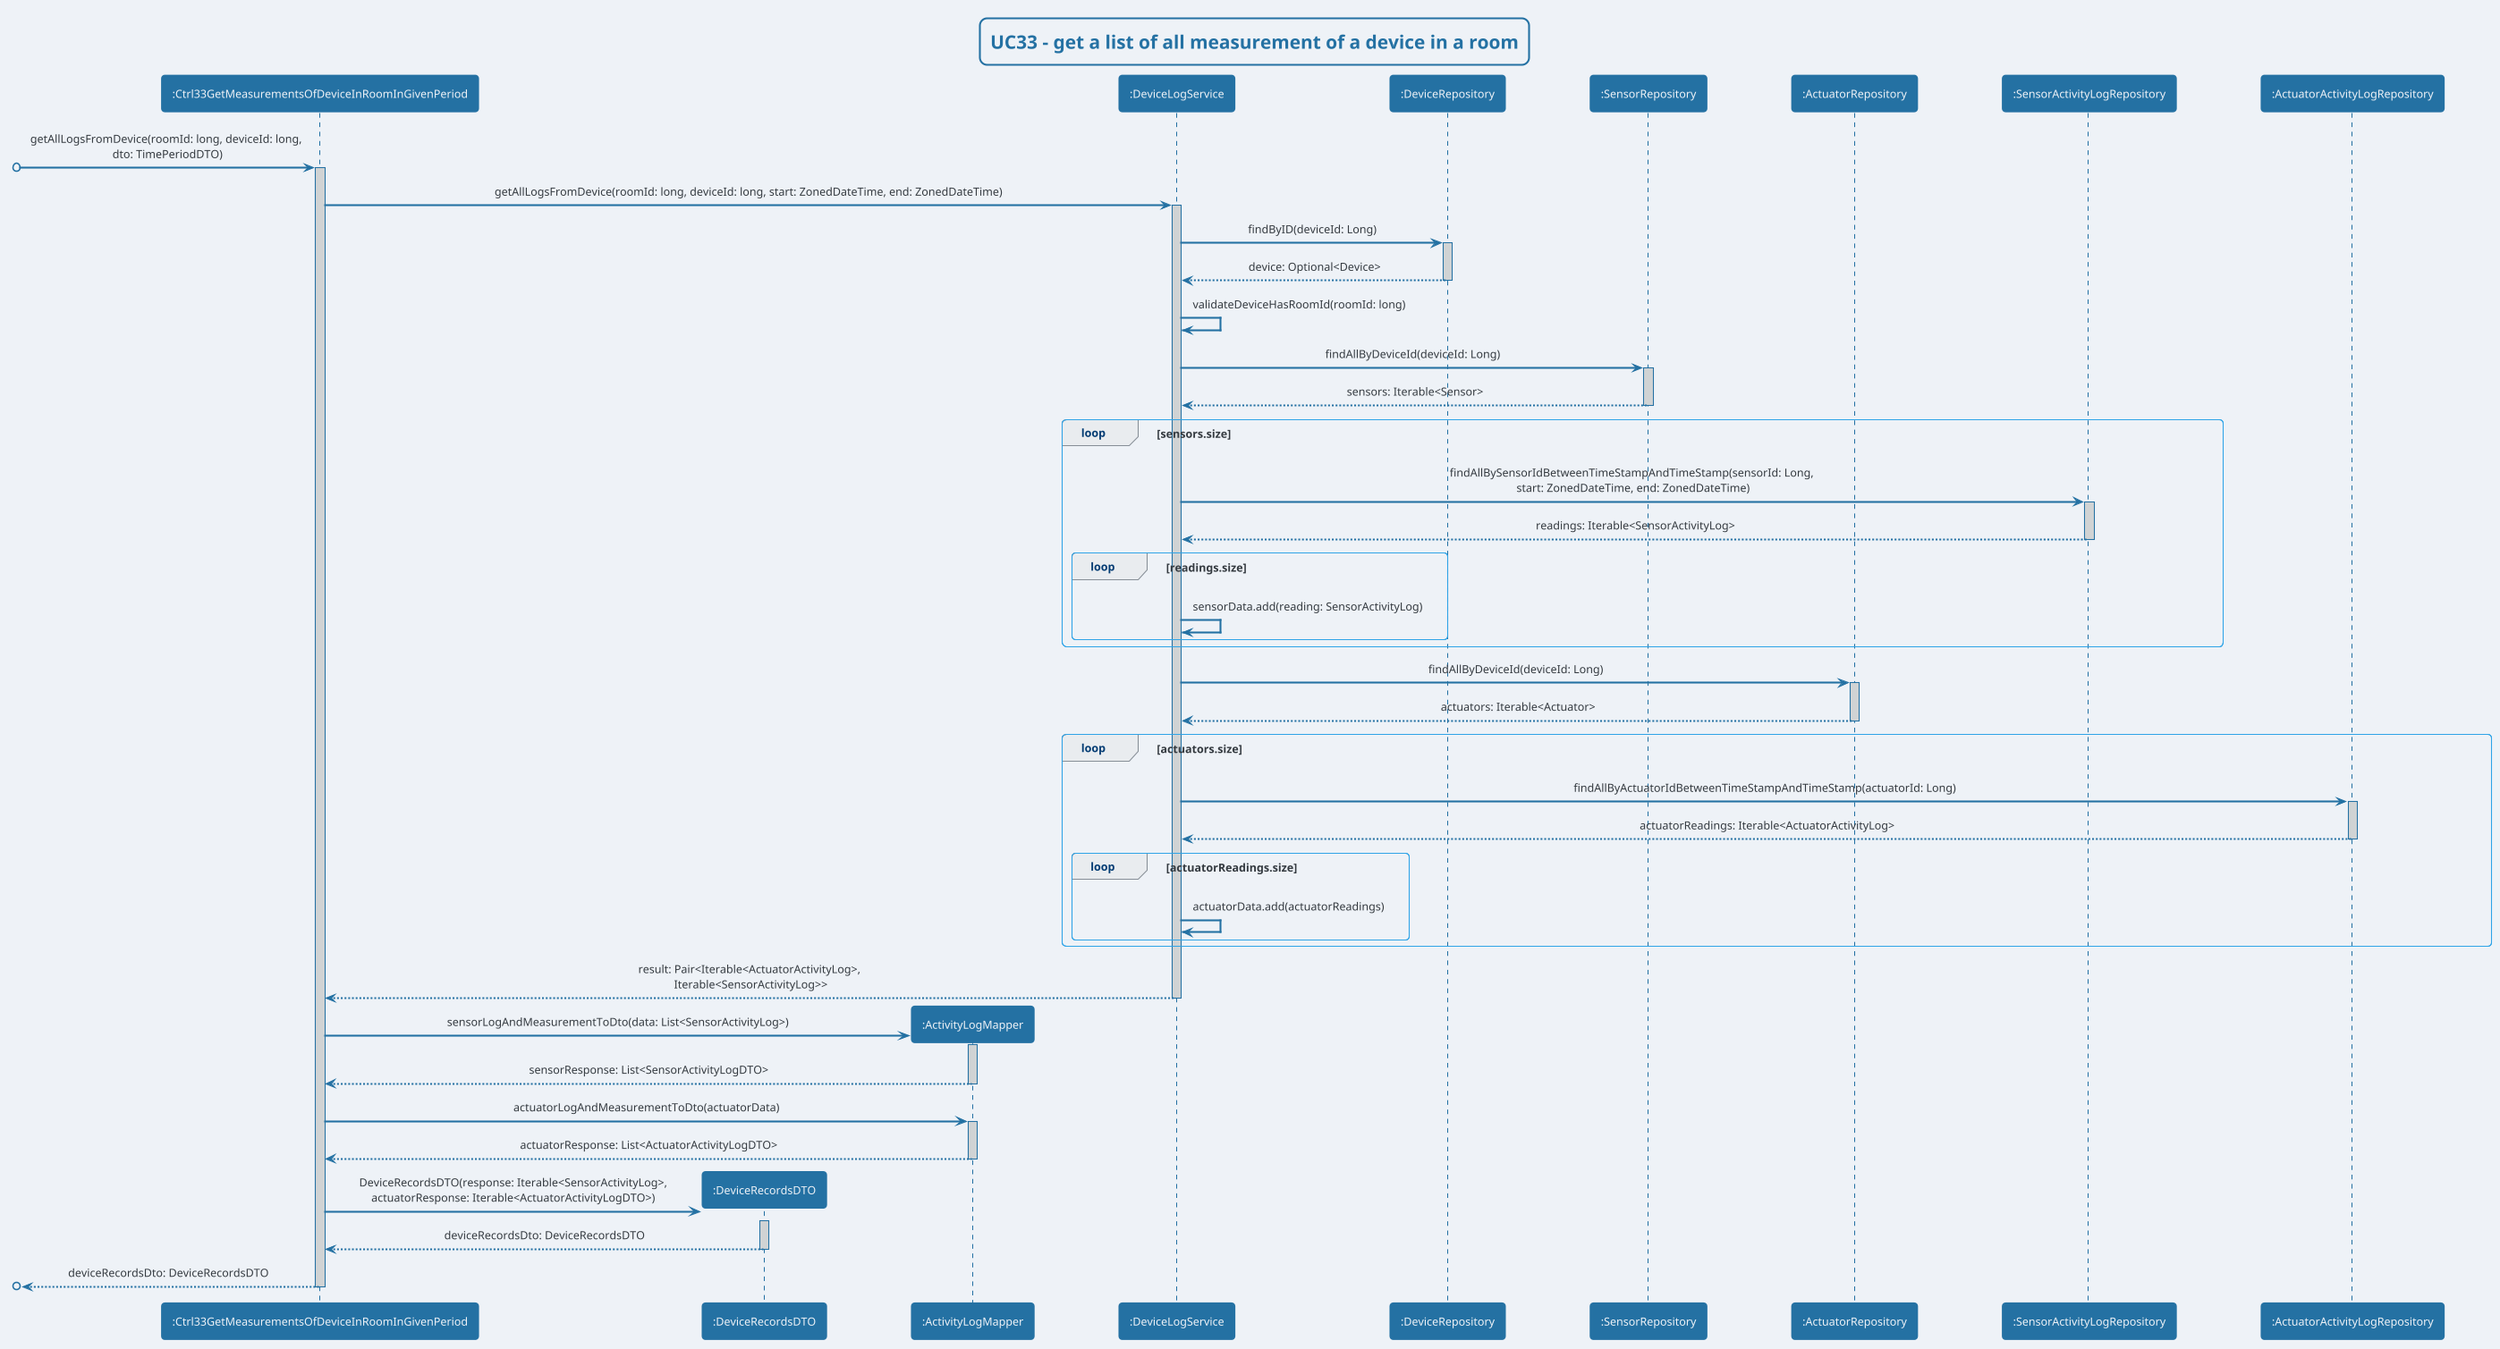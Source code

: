 @startuml
!theme cerulean-outline

skinparam backgroundColor #EEF2F7
skinparam titleBorderRoundCorner 15
skinparam titleBorderThickness 2
skinparam titleBorderColor #2471A3
skinparam titleFontColor #2471A3
skinparam sequenceArrowThickness 2
skinparam defaultTextAlignment center
skinparam sequenceParticipantBorderThickness 2
skinparam sequenceParticipantFontColor #EEF2F7
skinparam sequenceLifeLineBorderColor #2471A3
skinparam sequenceLifeLineBorderThickness 1.5
skinparam sequenceParticipantBackgroundColor #2471A3
skinparam sequenceParticipantBorderColor #2471A3
skinparam CollectionsBorderColor #000000
skinparam CollectionsBackgroundColor #2471A3
skinparam CollectionsFontColor #EEF2F7
skinparam ArrowColor #2471A3
skinparam ArrowThickness 2
skinparam sequenceLifeLineBackgroundColor #D0D3D4

title UC33 - get a list of all measurement of a device in a room

participant ":Ctrl33GetMeasurementsOfDeviceInRoomInGivenPeriod" as C
participant ":DeviceRecordsDTO" as DeviceRecordsDTO
participant ":ActivityLogMapper" as ActivityLogMapper
participant ":DeviceLogService" as DeviceLogService
participant ":DeviceRepository" as DeviceRepository
participant ":SensorRepository" as SensorRepository
participant ":ActuatorRepository" as ActuatorRepository
participant ":SensorActivityLogRepository" as SensorActivityLogRepository
participant ":ActuatorActivityLogRepository" as ActuatorActivityLogRepository


[o-> C : getAllLogsFromDevice(roomId: long, deviceId: long,\n dto: TimePeriodDTO)
activate C
C -> DeviceLogService: getAllLogsFromDevice(roomId: long, deviceId: long, start: ZonedDateTime, end: ZonedDateTime)

activate DeviceLogService
DeviceLogService -> DeviceRepository: findByID(deviceId: Long)
activate DeviceRepository
DeviceRepository --> DeviceLogService: device: Optional<Device>
deactivate DeviceRepository
DeviceLogService -> DeviceLogService: validateDeviceHasRoomId(roomId: long)

DeviceLogService -> SensorRepository: findAllByDeviceId(deviceId: Long)
activate SensorRepository
SensorRepository --> DeviceLogService: sensors: Iterable<Sensor>
deactivate SensorRepository

loop sensors.size
DeviceLogService -> SensorActivityLogRepository: findAllBySensorIdBetweenTimeStampAndTimeStamp(sensorId: Long, \nstart: ZonedDateTime, end: ZonedDateTime)
activate SensorActivityLogRepository
'SELECT * FROM activityLogs WHERE sensorId = :sensorId AND timeStamp BETWEEN :start AND :end;
SensorActivityLogRepository --> DeviceLogService: readings: Iterable<SensorActivityLog>
deactivate SensorActivityLogRepository

loop readings.size
DeviceLogService -> DeviceLogService: sensorData.add(reading: SensorActivityLog)
end

end

'DeviceLogService -> ActivityLogMapper**: sensorLogAndMeasurementToDto(data: List<SensorActivityLog>)
'activate ActivityLogMapper
'ActivityLogMapper --> DeviceLogService: sensorResponse: List<SensorActivityLogDTO>
'deactivate ActivityLogMapper

DeviceLogService -> ActuatorRepository: findAllByDeviceId(deviceId: Long)
activate ActuatorRepository
ActuatorRepository --> DeviceLogService: actuators: Iterable<Actuator>
deactivate ActuatorRepository

loop actuators.size
DeviceLogService -> ActuatorActivityLogRepository: findAllByActuatorIdBetweenTimeStampAndTimeStamp(actuatorId: Long)
activate ActuatorActivityLogRepository
ActuatorActivityLogRepository --> DeviceLogService: actuatorReadings: Iterable<ActuatorActivityLog>
deactivate ActuatorActivityLogRepository

loop actuatorReadings.size
DeviceLogService -> DeviceLogService: actuatorData.add(actuatorReadings)
end

end

'DeviceLogService -> ActivityLogMapper: actuatorLogAndMeasurementToDto(actuatorData)
'activate ActivityLogMapper
'ActivityLogMapper --> DeviceLogService: actuatorResponse: List<ActuatorActivityLogDTO>
'deactivate ActivityLogMapper

'DeviceLogService -> DeviceRecordsDTO**: DeviceRecordsDTO(response: List<SensorActivityLog>,\nactuatorResponse: List<ActuatorActivityLogDTO>)
'activate DeviceRecordsDTO
'DeviceRecordsDTO --> DeviceLogService: deviceRecordsDto: DeviceRecordsDTO
'deactivate DeviceRecordsDTO

DeviceLogService --> C: result: Pair<Iterable<ActuatorActivityLog>, \nIterable<SensorActivityLog>>
deactivate DeviceLogService

C -> ActivityLogMapper**: sensorLogAndMeasurementToDto(data: List<SensorActivityLog>)
activate ActivityLogMapper
ActivityLogMapper --> C: sensorResponse: List<SensorActivityLogDTO>
deactivate ActivityLogMapper

C -> ActivityLogMapper: actuatorLogAndMeasurementToDto(actuatorData)
activate ActivityLogMapper
ActivityLogMapper --> C: actuatorResponse: List<ActuatorActivityLogDTO>
deactivate ActivityLogMapper

C -> DeviceRecordsDTO**: DeviceRecordsDTO(response: Iterable<SensorActivityLog>,\nactuatorResponse: Iterable<ActuatorActivityLogDTO>)
activate DeviceRecordsDTO
DeviceRecordsDTO --> C: deviceRecordsDto: DeviceRecordsDTO
deactivate DeviceRecordsDTO

[o<-- C : deviceRecordsDto: DeviceRecordsDTO
deactivate C

@enduml